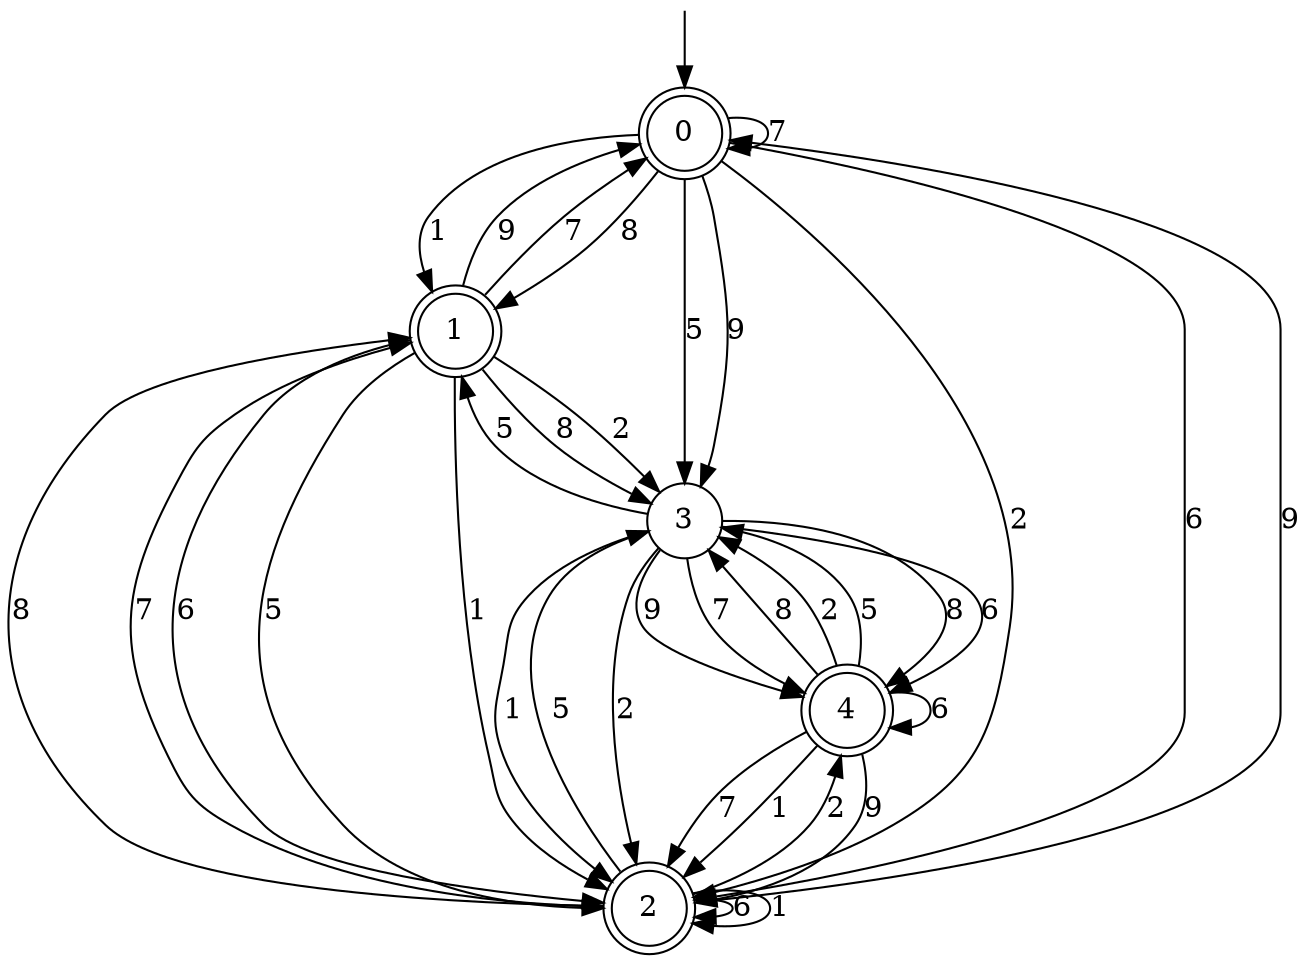 digraph g {

	s0 [shape="doublecircle" label="0"];
	s1 [shape="doublecircle" label="1"];
	s2 [shape="doublecircle" label="2"];
	s3 [shape="circle" label="3"];
	s4 [shape="doublecircle" label="4"];
	s0 -> s1 [label="8"];
	s0 -> s2 [label="2"];
	s0 -> s2 [label="6"];
	s0 -> s3 [label="5"];
	s0 -> s3 [label="9"];
	s0 -> s1 [label="1"];
	s0 -> s0 [label="7"];
	s1 -> s3 [label="8"];
	s1 -> s3 [label="2"];
	s1 -> s2 [label="6"];
	s1 -> s2 [label="5"];
	s1 -> s0 [label="9"];
	s1 -> s2 [label="1"];
	s1 -> s0 [label="7"];
	s2 -> s1 [label="8"];
	s2 -> s4 [label="2"];
	s2 -> s2 [label="6"];
	s2 -> s3 [label="5"];
	s2 -> s0 [label="9"];
	s2 -> s2 [label="1"];
	s2 -> s1 [label="7"];
	s3 -> s4 [label="8"];
	s3 -> s2 [label="2"];
	s3 -> s4 [label="6"];
	s3 -> s1 [label="5"];
	s3 -> s4 [label="9"];
	s3 -> s2 [label="1"];
	s3 -> s4 [label="7"];
	s4 -> s3 [label="8"];
	s4 -> s3 [label="2"];
	s4 -> s4 [label="6"];
	s4 -> s3 [label="5"];
	s4 -> s2 [label="9"];
	s4 -> s2 [label="1"];
	s4 -> s2 [label="7"];

__start0 [label="" shape="none" width="0" height="0"];
__start0 -> s0;

}

